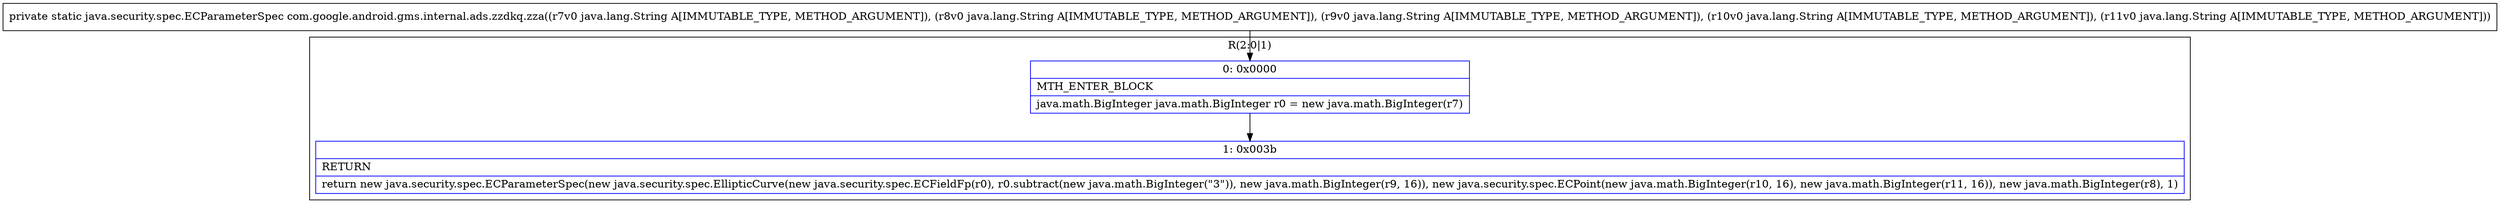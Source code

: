 digraph "CFG forcom.google.android.gms.internal.ads.zzdkq.zza(Ljava\/lang\/String;Ljava\/lang\/String;Ljava\/lang\/String;Ljava\/lang\/String;Ljava\/lang\/String;)Ljava\/security\/spec\/ECParameterSpec;" {
subgraph cluster_Region_181396561 {
label = "R(2:0|1)";
node [shape=record,color=blue];
Node_0 [shape=record,label="{0\:\ 0x0000|MTH_ENTER_BLOCK\l|java.math.BigInteger java.math.BigInteger r0 = new java.math.BigInteger(r7)\l}"];
Node_1 [shape=record,label="{1\:\ 0x003b|RETURN\l|return new java.security.spec.ECParameterSpec(new java.security.spec.EllipticCurve(new java.security.spec.ECFieldFp(r0), r0.subtract(new java.math.BigInteger(\"3\")), new java.math.BigInteger(r9, 16)), new java.security.spec.ECPoint(new java.math.BigInteger(r10, 16), new java.math.BigInteger(r11, 16)), new java.math.BigInteger(r8), 1)\l}"];
}
MethodNode[shape=record,label="{private static java.security.spec.ECParameterSpec com.google.android.gms.internal.ads.zzdkq.zza((r7v0 java.lang.String A[IMMUTABLE_TYPE, METHOD_ARGUMENT]), (r8v0 java.lang.String A[IMMUTABLE_TYPE, METHOD_ARGUMENT]), (r9v0 java.lang.String A[IMMUTABLE_TYPE, METHOD_ARGUMENT]), (r10v0 java.lang.String A[IMMUTABLE_TYPE, METHOD_ARGUMENT]), (r11v0 java.lang.String A[IMMUTABLE_TYPE, METHOD_ARGUMENT])) }"];
MethodNode -> Node_0;
Node_0 -> Node_1;
}

